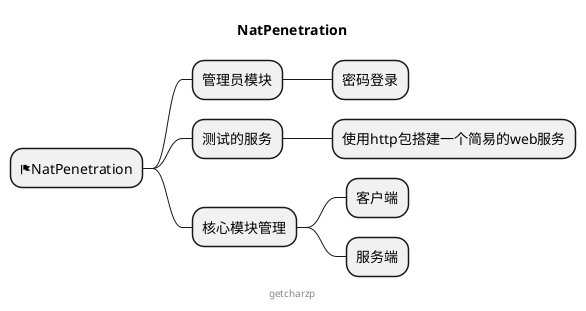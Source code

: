 @startmindmap

title NatPenetration

* <&flag>NatPenetration
** 管理员模块
*** 密码登录
** 测试的服务
*** 使用http包搭建一个简易的web服务
** 核心模块管理
*** 客户端
*** 服务端

center footer getcharzp

@endmindmap
